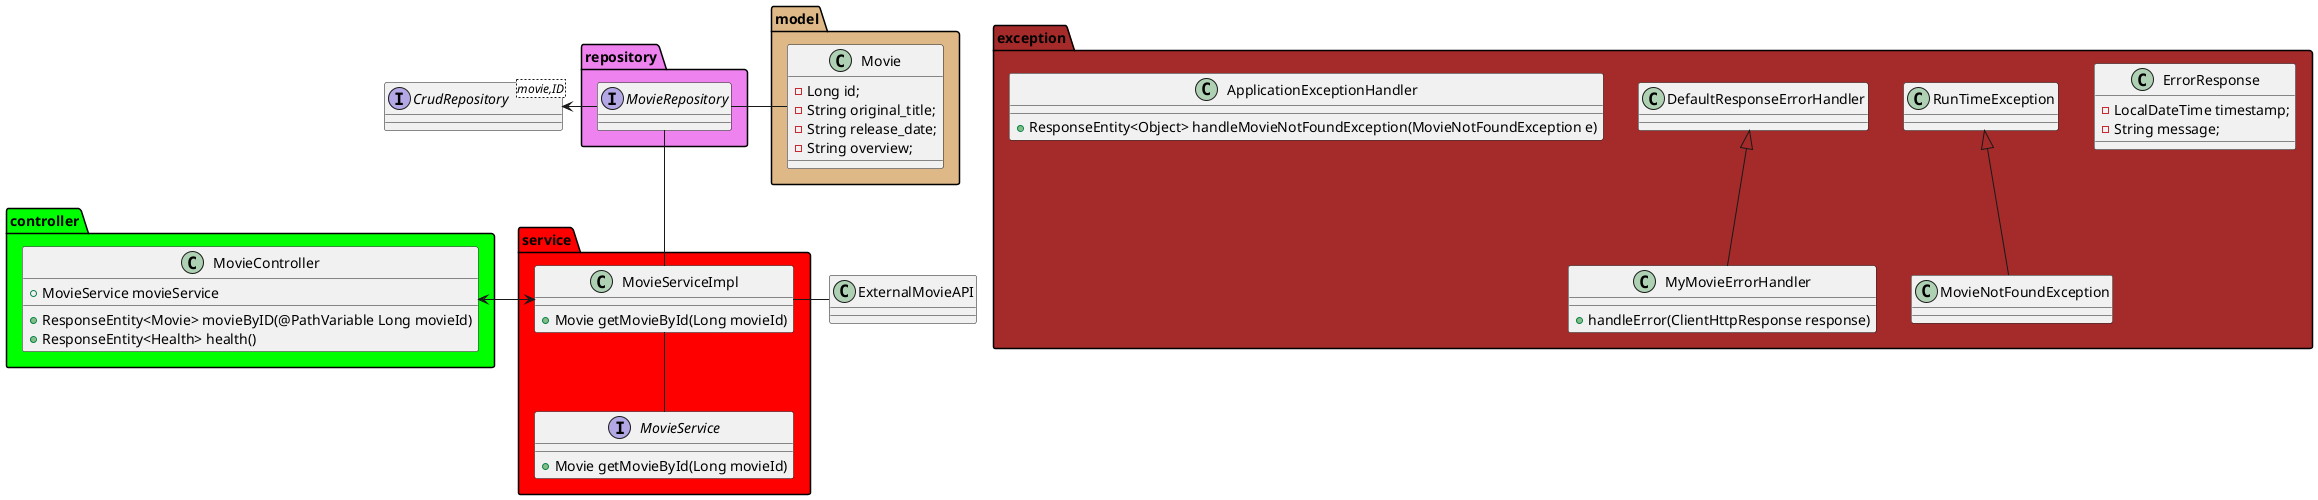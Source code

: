 @startuml


package controller <<Folder>> #lime{

    class MovieController{
    + MovieService movieService
    + ResponseEntity<Movie> movieByID(@PathVariable Long movieId)
    + ResponseEntity<Health> health()
    }

}


package model <<Folder>> #burlywood{

  class Movie{
  - Long id;
  - String original_title;
  - String release_date;
  - String overview;
    }

}

package repository <<Folder>> #violet {

  interface MovieRepository {

  }

}

package service <<Folder>> #red{

  interface MovieService{
  +Movie getMovieById(Long movieId)
  }
  class MovieServiceImpl{
    + Movie getMovieById(Long movieId)
  }

}
Interface CrudRepository<movie,ID>{

}

class ExternalMovieAPI{

    }

package exception <<Folder>> #brown{
    class ErrorResponse{
        - LocalDateTime timestamp;
        - String message;
    }
    class MovieNotFoundException extends RunTimeException{

    }
    class MyMovieErrorHandler extends DefaultResponseErrorHandler{
     + handleError(ClientHttpResponse response)
    }

    class ApplicationExceptionHandler{
        + ResponseEntity<Object> handleMovieNotFoundException(MovieNotFoundException e)
    }
}

MovieController <-right-> MovieServiceImpl
MovieRepository -left-> CrudRepository

MovieServiceImpl -- MovieService
MovieServiceImpl -up- MovieRepository
MovieRepository -right- Movie
MovieServiceImpl -right- ExternalMovieAPI
@enduml